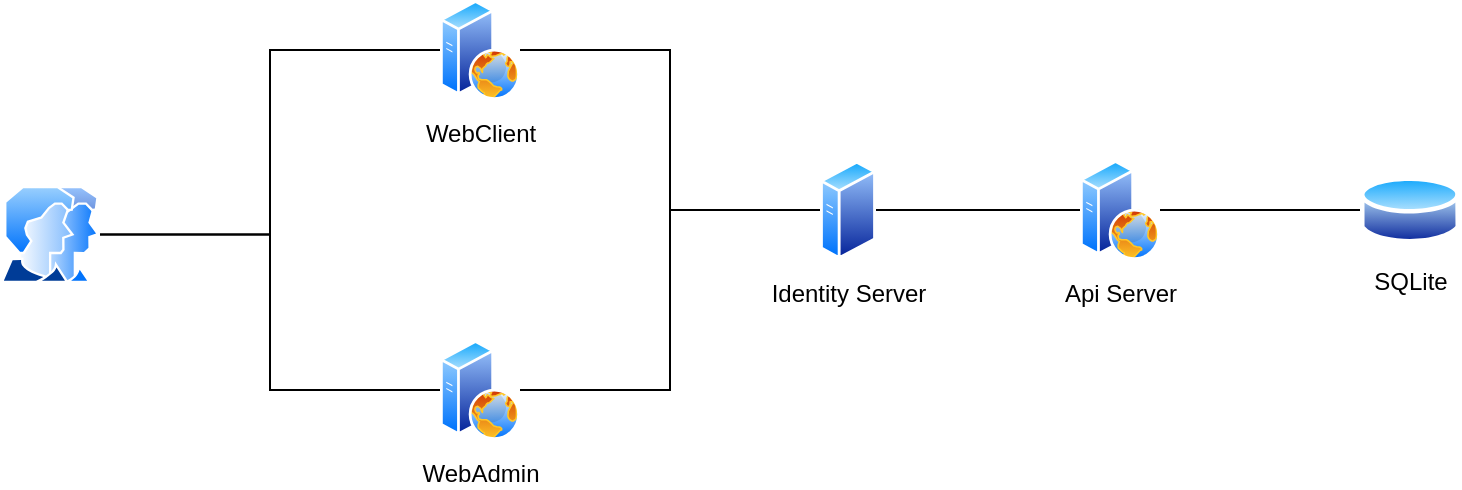 <mxfile version="14.2.6" type="device"><diagram id="Fn9ukuEciWs3jtC_48p0" name="Page-1"><mxGraphModel dx="872" dy="457" grid="1" gridSize="10" guides="1" tooltips="1" connect="1" arrows="1" fold="1" page="1" pageScale="1" pageWidth="1169" pageHeight="827" math="0" shadow="0"><root><mxCell id="0"/><mxCell id="1" parent="0"/><mxCell id="xWgLfx24UDmbcAU7cn-M-1" value="SQLite" style="aspect=fixed;perimeter=ellipsePerimeter;html=1;align=center;shadow=0;dashed=0;spacingTop=3;image;image=img/lib/active_directory/database.svg;" vertex="1" parent="1"><mxGeometry x="790" y="206.5" width="50" height="37" as="geometry"/></mxCell><mxCell id="xWgLfx24UDmbcAU7cn-M-13" style="edgeStyle=orthogonalEdgeStyle;rounded=0;orthogonalLoop=1;jettySize=auto;html=1;exitX=1;exitY=0.5;exitDx=0;exitDy=0;entryX=0;entryY=0.5;entryDx=0;entryDy=0;endArrow=none;endFill=0;" edge="1" parent="1" source="xWgLfx24UDmbcAU7cn-M-2" target="xWgLfx24UDmbcAU7cn-M-3"><mxGeometry relative="1" as="geometry"/></mxCell><mxCell id="xWgLfx24UDmbcAU7cn-M-2" value="Identity Server" style="aspect=fixed;perimeter=ellipsePerimeter;html=1;align=center;shadow=0;dashed=0;spacingTop=3;image;image=img/lib/active_directory/generic_server.svg;" vertex="1" parent="1"><mxGeometry x="520" y="200" width="28.0" height="50" as="geometry"/></mxCell><mxCell id="xWgLfx24UDmbcAU7cn-M-15" style="edgeStyle=orthogonalEdgeStyle;rounded=0;orthogonalLoop=1;jettySize=auto;html=1;exitX=1;exitY=0.5;exitDx=0;exitDy=0;entryX=0;entryY=0.5;entryDx=0;entryDy=0;endArrow=none;endFill=0;" edge="1" parent="1" source="xWgLfx24UDmbcAU7cn-M-3" target="xWgLfx24UDmbcAU7cn-M-1"><mxGeometry relative="1" as="geometry"/></mxCell><mxCell id="xWgLfx24UDmbcAU7cn-M-3" value="Api Server" style="aspect=fixed;perimeter=ellipsePerimeter;html=1;align=center;shadow=0;dashed=0;spacingTop=3;image;image=img/lib/active_directory/web_server.svg;" vertex="1" parent="1"><mxGeometry x="650" y="200" width="40" height="50" as="geometry"/></mxCell><mxCell id="xWgLfx24UDmbcAU7cn-M-10" style="edgeStyle=orthogonalEdgeStyle;rounded=0;orthogonalLoop=1;jettySize=auto;html=1;exitX=1;exitY=0.5;exitDx=0;exitDy=0;entryX=0;entryY=0.5;entryDx=0;entryDy=0;endArrow=none;endFill=0;" edge="1" parent="1" source="xWgLfx24UDmbcAU7cn-M-4" target="xWgLfx24UDmbcAU7cn-M-2"><mxGeometry relative="1" as="geometry"/></mxCell><mxCell id="xWgLfx24UDmbcAU7cn-M-4" value="WebClient" style="aspect=fixed;perimeter=ellipsePerimeter;html=1;align=center;shadow=0;dashed=0;spacingTop=3;image;image=img/lib/active_directory/web_server.svg;" vertex="1" parent="1"><mxGeometry x="330" y="120" width="40" height="50" as="geometry"/></mxCell><mxCell id="xWgLfx24UDmbcAU7cn-M-12" style="edgeStyle=orthogonalEdgeStyle;rounded=0;orthogonalLoop=1;jettySize=auto;html=1;exitX=1;exitY=0.5;exitDx=0;exitDy=0;entryX=0;entryY=0.5;entryDx=0;entryDy=0;endArrow=none;endFill=0;" edge="1" parent="1" source="xWgLfx24UDmbcAU7cn-M-5" target="xWgLfx24UDmbcAU7cn-M-2"><mxGeometry relative="1" as="geometry"/></mxCell><mxCell id="xWgLfx24UDmbcAU7cn-M-5" value="WebAdmin" style="aspect=fixed;perimeter=ellipsePerimeter;html=1;align=center;shadow=0;dashed=0;spacingTop=3;image;image=img/lib/active_directory/web_server.svg;" vertex="1" parent="1"><mxGeometry x="330" y="290" width="40" height="50" as="geometry"/></mxCell><mxCell id="xWgLfx24UDmbcAU7cn-M-8" style="edgeStyle=orthogonalEdgeStyle;rounded=0;orthogonalLoop=1;jettySize=auto;html=1;exitX=1;exitY=0.5;exitDx=0;exitDy=0;entryX=0;entryY=0.5;entryDx=0;entryDy=0;endArrow=none;endFill=0;" edge="1" parent="1" source="xWgLfx24UDmbcAU7cn-M-7" target="xWgLfx24UDmbcAU7cn-M-4"><mxGeometry relative="1" as="geometry"/></mxCell><mxCell id="xWgLfx24UDmbcAU7cn-M-9" style="edgeStyle=orthogonalEdgeStyle;rounded=0;orthogonalLoop=1;jettySize=auto;html=1;exitX=1;exitY=0.5;exitDx=0;exitDy=0;entryX=0;entryY=0.5;entryDx=0;entryDy=0;endArrow=none;endFill=0;" edge="1" parent="1" source="xWgLfx24UDmbcAU7cn-M-7" target="xWgLfx24UDmbcAU7cn-M-5"><mxGeometry relative="1" as="geometry"/></mxCell><mxCell id="xWgLfx24UDmbcAU7cn-M-7" value="" style="aspect=fixed;perimeter=ellipsePerimeter;html=1;align=center;shadow=0;dashed=0;spacingTop=3;image;image=img/lib/active_directory/user_accounts.svg;" vertex="1" parent="1"><mxGeometry x="110" y="213" width="50" height="48.5" as="geometry"/></mxCell></root></mxGraphModel></diagram></mxfile>